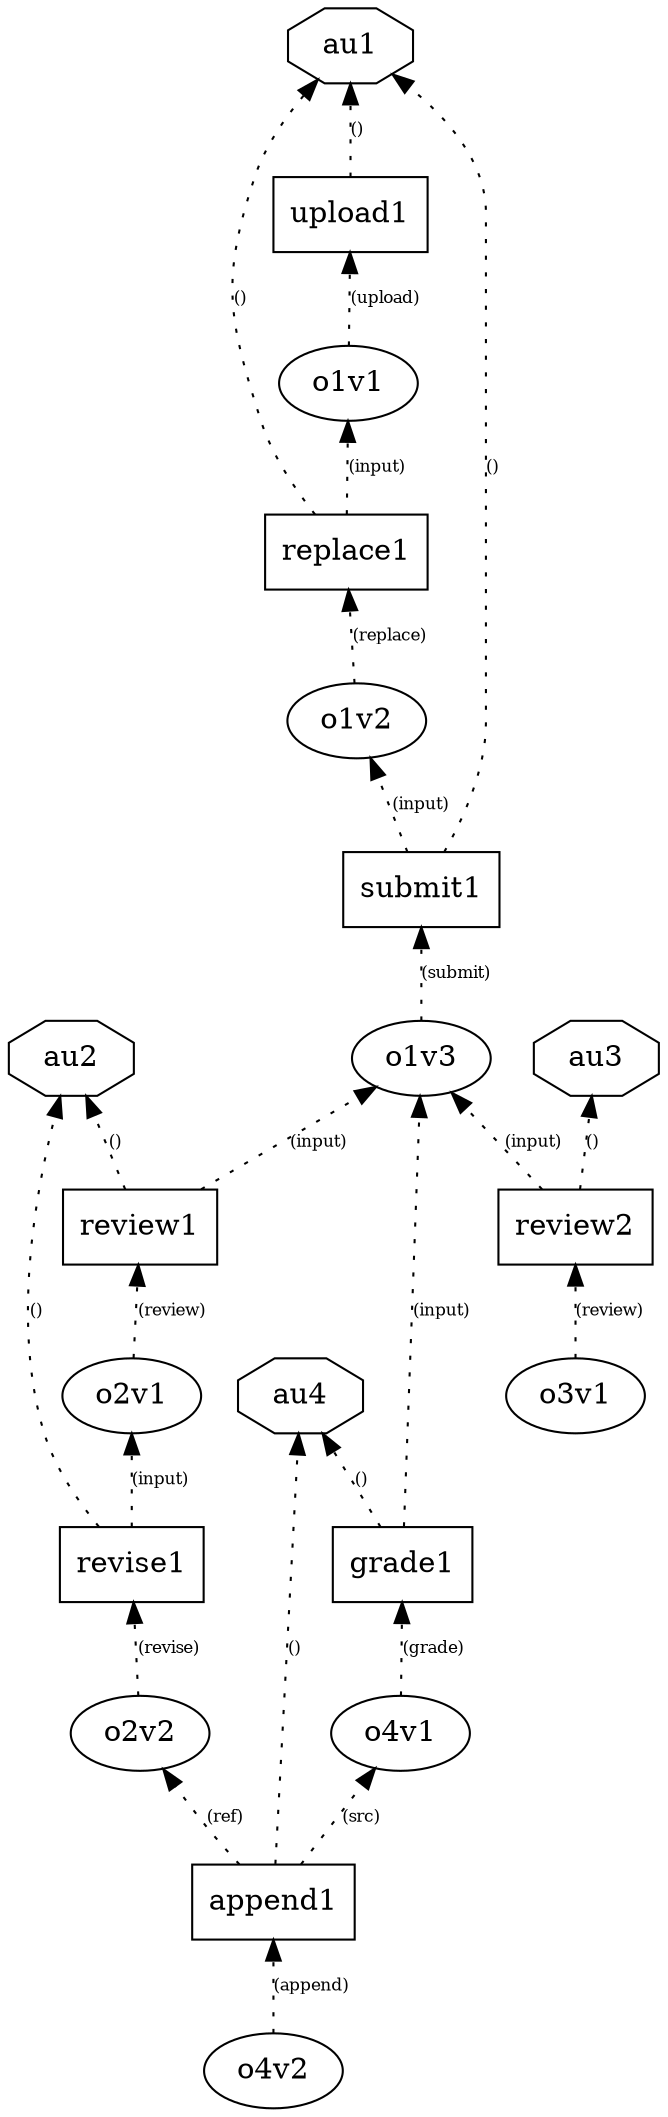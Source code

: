 digraph OPMGraph { rankdir="BT"; 
upload1 [label="upload1",shape="polygon",sides="4"]
replace1 [label="replace1",shape="polygon",sides="4"]
submit1 [label="submit1",shape="polygon",sides="4"]
review1 [label="review1",shape="polygon",sides="4"]
review2 [label="review2",shape="polygon",sides="4"]
revise1 [label="revise1",shape="polygon",sides="4"]
grade1 [label="grade1",shape="polygon",sides="4"]
append1 [label="append1",shape="polygon",sides="4"]
o1v1 [label="o1v1"]
o1v2 [label="o1v2"]
o1v3 [label="o1v3"]
o2v1 [label="o2v1"]
o2v2 [label="o2v2"]
o3v1 [label="o3v1"]
o4v1 [label="o4v1"]
o4v2 [label="o4v2"]
au1 [label="au1",shape="polygon",sides="8"]
au2 [label="au2",shape="polygon",sides="8"]
au3 [label="au3",shape="polygon",sides="8"]
au4 [label="au4",shape="polygon",sides="8"]
replace1 -> o1v1 [style="dotted",color="black",label="(input)",fontcolor="black",fontsize="8"]
submit1 -> o1v2 [style="dotted",color="black",label="(input)",fontcolor="black",fontsize="8"]
review1 -> o1v3 [style="dotted",color="black",label="(input)",fontcolor="black",fontsize="8"]
review2 -> o1v3 [style="dotted",color="black",label="(input)",fontcolor="black",fontsize="8"]
revise1 -> o2v1 [style="dotted",color="black",label="(input)",fontcolor="black",fontsize="8"]
grade1 -> o1v3 [style="dotted",color="black",label="(input)",fontcolor="black",fontsize="8"]
append1 -> o2v2 [style="dotted",color="black",label="(ref)",fontcolor="black",fontsize="8"]
append1 -> o4v1 [style="dotted",color="black",label="(src)",fontcolor="black",fontsize="8"]
o1v1 -> upload1 [style="dotted",color="black",label="(upload)",fontcolor="black",fontsize="8"]
o1v2 -> replace1 [style="dotted",color="black",label="(replace)",fontcolor="black",fontsize="8"]
o1v3 -> submit1 [style="dotted",color="black",label="(submit)",fontcolor="black",fontsize="8"]
o2v1 -> review1 [style="dotted",color="black",label="(review)",fontcolor="black",fontsize="8"]
o3v1 -> review2 [style="dotted",color="black",label="(review)",fontcolor="black",fontsize="8"]
o2v2 -> revise1 [style="dotted",color="black",label="(revise)",fontcolor="black",fontsize="8"]
o4v1 -> grade1 [style="dotted",color="black",label="(grade)",fontcolor="black",fontsize="8"]
o4v2 -> append1 [style="dotted",color="black",label="(append)",fontcolor="black",fontsize="8"]
upload1 -> au1 [style="dotted",color="black",label="()",fontcolor="black",fontsize="8"]
replace1 -> au1 [style="dotted",color="black",label="()",fontcolor="black",fontsize="8"]
submit1 -> au1 [style="dotted",color="black",label="()",fontcolor="black",fontsize="8"]
review1 -> au2 [style="dotted",color="black",label="()",fontcolor="black",fontsize="8"]
revise1 -> au2 [style="dotted",color="black",label="()",fontcolor="black",fontsize="8"]
review2 -> au3 [style="dotted",color="black",label="()",fontcolor="black",fontsize="8"]
grade1 -> au4 [style="dotted",color="black",label="()",fontcolor="black",fontsize="8"]
append1 -> au4 [style="dotted",color="black",label="()",fontcolor="black",fontsize="8"]
}
